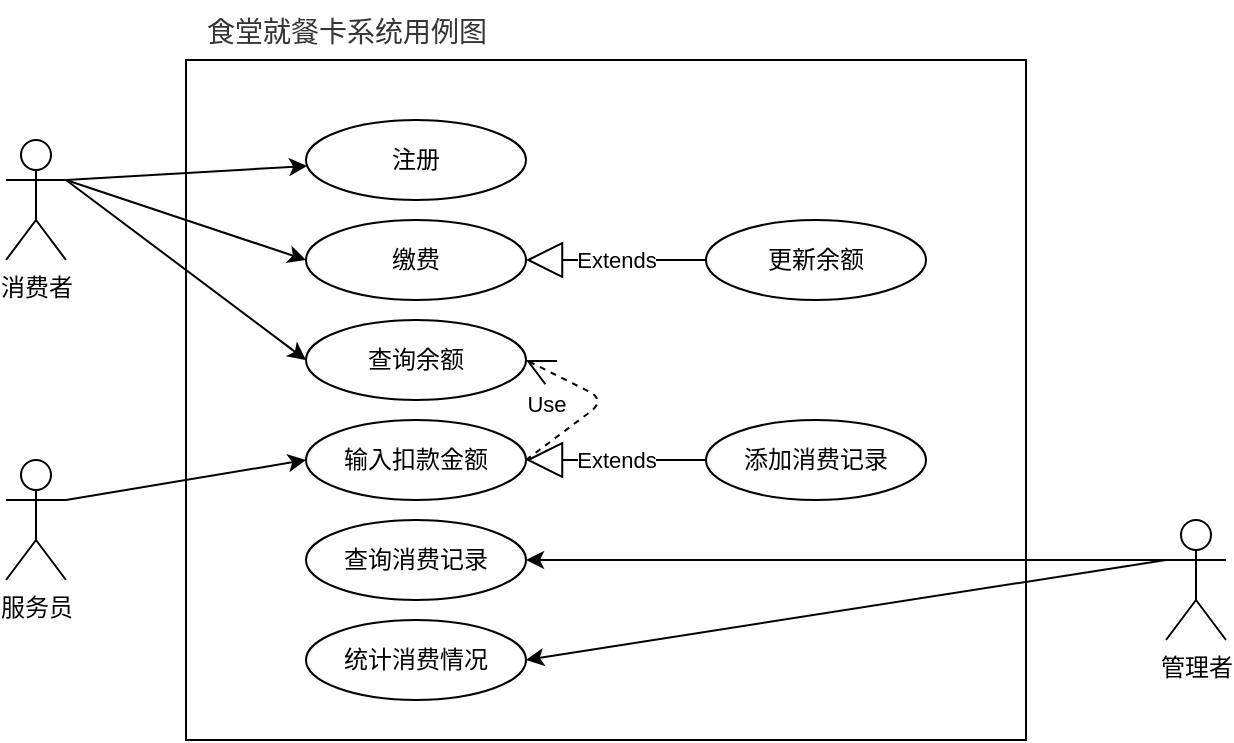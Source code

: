 <mxfile version="13.8.2" type="github"><diagram id="fiDO058iASQXuRO4hoKJ" name="Page-1"><mxGraphModel dx="1186" dy="741" grid="1" gridSize="10" guides="1" tooltips="1" connect="1" arrows="1" fold="1" page="1" pageScale="1" pageWidth="827" pageHeight="1169" math="0" shadow="0"><root><mxCell id="0"/><mxCell id="1" parent="0"/><mxCell id="eLhJdfMh378CkfqSWvQ3-16" style="edgeStyle=none;rounded=0;orthogonalLoop=1;jettySize=auto;html=1;exitX=1;exitY=0.333;exitDx=0;exitDy=0;exitPerimeter=0;" edge="1" parent="1" source="eLhJdfMh378CkfqSWvQ3-1" target="eLhJdfMh378CkfqSWvQ3-2"><mxGeometry relative="1" as="geometry"/></mxCell><mxCell id="eLhJdfMh378CkfqSWvQ3-17" style="rounded=0;orthogonalLoop=1;jettySize=auto;html=1;exitX=1;exitY=0.333;exitDx=0;exitDy=0;exitPerimeter=0;entryX=0;entryY=0.5;entryDx=0;entryDy=0;" edge="1" parent="1" source="eLhJdfMh378CkfqSWvQ3-1" target="eLhJdfMh378CkfqSWvQ3-3"><mxGeometry relative="1" as="geometry"/></mxCell><mxCell id="eLhJdfMh378CkfqSWvQ3-19" style="edgeStyle=none;rounded=0;orthogonalLoop=1;jettySize=auto;html=1;exitX=1;exitY=0.333;exitDx=0;exitDy=0;exitPerimeter=0;entryX=0;entryY=0.5;entryDx=0;entryDy=0;" edge="1" parent="1" source="eLhJdfMh378CkfqSWvQ3-1" target="eLhJdfMh378CkfqSWvQ3-4"><mxGeometry relative="1" as="geometry"/></mxCell><mxCell id="eLhJdfMh378CkfqSWvQ3-1" value="消费者" style="shape=umlActor;verticalLabelPosition=bottom;verticalAlign=top;html=1;" vertex="1" parent="1"><mxGeometry x="130" y="180" width="30" height="60" as="geometry"/></mxCell><mxCell id="eLhJdfMh378CkfqSWvQ3-2" value="注册" style="ellipse;whiteSpace=wrap;html=1;" vertex="1" parent="1"><mxGeometry x="280" y="170" width="110" height="40" as="geometry"/></mxCell><mxCell id="eLhJdfMh378CkfqSWvQ3-3" value="缴费" style="ellipse;whiteSpace=wrap;html=1;" vertex="1" parent="1"><mxGeometry x="280" y="220" width="110" height="40" as="geometry"/></mxCell><mxCell id="eLhJdfMh378CkfqSWvQ3-4" value="查询余额" style="ellipse;whiteSpace=wrap;html=1;" vertex="1" parent="1"><mxGeometry x="280" y="270" width="110" height="40" as="geometry"/></mxCell><mxCell id="eLhJdfMh378CkfqSWvQ3-5" value="输入扣款金额" style="ellipse;whiteSpace=wrap;html=1;" vertex="1" parent="1"><mxGeometry x="280" y="320" width="110" height="40" as="geometry"/></mxCell><mxCell id="eLhJdfMh378CkfqSWvQ3-6" value="查询消费记录" style="ellipse;whiteSpace=wrap;html=1;" vertex="1" parent="1"><mxGeometry x="280" y="370" width="110" height="40" as="geometry"/></mxCell><mxCell id="eLhJdfMh378CkfqSWvQ3-7" value="统计消费情况" style="ellipse;whiteSpace=wrap;html=1;" vertex="1" parent="1"><mxGeometry x="280" y="420" width="110" height="40" as="geometry"/></mxCell><mxCell id="eLhJdfMh378CkfqSWvQ3-20" style="edgeStyle=none;rounded=0;orthogonalLoop=1;jettySize=auto;html=1;exitX=1;exitY=0.333;exitDx=0;exitDy=0;exitPerimeter=0;entryX=0;entryY=0.5;entryDx=0;entryDy=0;" edge="1" parent="1" source="eLhJdfMh378CkfqSWvQ3-8" target="eLhJdfMh378CkfqSWvQ3-5"><mxGeometry relative="1" as="geometry"/></mxCell><mxCell id="eLhJdfMh378CkfqSWvQ3-8" value="服务员" style="shape=umlActor;verticalLabelPosition=bottom;verticalAlign=top;html=1;" vertex="1" parent="1"><mxGeometry x="130" y="340" width="30" height="60" as="geometry"/></mxCell><mxCell id="eLhJdfMh378CkfqSWvQ3-21" style="edgeStyle=none;rounded=0;orthogonalLoop=1;jettySize=auto;html=1;exitX=0;exitY=0.333;exitDx=0;exitDy=0;exitPerimeter=0;entryX=1;entryY=0.5;entryDx=0;entryDy=0;" edge="1" parent="1" source="eLhJdfMh378CkfqSWvQ3-9" target="eLhJdfMh378CkfqSWvQ3-6"><mxGeometry relative="1" as="geometry"/></mxCell><mxCell id="eLhJdfMh378CkfqSWvQ3-22" style="edgeStyle=none;rounded=0;orthogonalLoop=1;jettySize=auto;html=1;exitX=0;exitY=0.333;exitDx=0;exitDy=0;exitPerimeter=0;entryX=1;entryY=0.5;entryDx=0;entryDy=0;" edge="1" parent="1" source="eLhJdfMh378CkfqSWvQ3-9" target="eLhJdfMh378CkfqSWvQ3-7"><mxGeometry relative="1" as="geometry"/></mxCell><mxCell id="eLhJdfMh378CkfqSWvQ3-9" value="管理者" style="shape=umlActor;verticalLabelPosition=bottom;verticalAlign=top;html=1;" vertex="1" parent="1"><mxGeometry x="710" y="370" width="30" height="60" as="geometry"/></mxCell><mxCell id="eLhJdfMh378CkfqSWvQ3-24" value="Use" style="endArrow=open;endSize=12;dashed=1;html=1;exitX=1;exitY=0.5;exitDx=0;exitDy=0;entryX=1;entryY=0.5;entryDx=0;entryDy=0;" edge="1" parent="1" source="eLhJdfMh378CkfqSWvQ3-5" target="eLhJdfMh378CkfqSWvQ3-4"><mxGeometry x="-0.471" y="16" width="160" relative="1" as="geometry"><mxPoint x="470" y="300" as="sourcePoint"/><mxPoint x="630" y="300" as="targetPoint"/><Array as="points"><mxPoint x="430" y="310"/></Array><mxPoint as="offset"/></mxGeometry></mxCell><mxCell id="eLhJdfMh378CkfqSWvQ3-25" value="添加消费记录" style="ellipse;whiteSpace=wrap;html=1;" vertex="1" parent="1"><mxGeometry x="480" y="320" width="110" height="40" as="geometry"/></mxCell><mxCell id="eLhJdfMh378CkfqSWvQ3-26" value="更新余额" style="ellipse;whiteSpace=wrap;html=1;" vertex="1" parent="1"><mxGeometry x="480" y="220" width="110" height="40" as="geometry"/></mxCell><mxCell id="eLhJdfMh378CkfqSWvQ3-27" value="Extends" style="endArrow=block;endSize=16;endFill=0;html=1;entryX=1;entryY=0.5;entryDx=0;entryDy=0;exitX=0;exitY=0.5;exitDx=0;exitDy=0;" edge="1" parent="1" source="eLhJdfMh378CkfqSWvQ3-26" target="eLhJdfMh378CkfqSWvQ3-3"><mxGeometry width="160" relative="1" as="geometry"><mxPoint x="330" y="380" as="sourcePoint"/><mxPoint x="490" y="380" as="targetPoint"/></mxGeometry></mxCell><mxCell id="eLhJdfMh378CkfqSWvQ3-28" value="Extends" style="endArrow=block;endSize=16;endFill=0;html=1;entryX=1;entryY=0.5;entryDx=0;entryDy=0;exitX=0;exitY=0.5;exitDx=0;exitDy=0;" edge="1" parent="1" source="eLhJdfMh378CkfqSWvQ3-25" target="eLhJdfMh378CkfqSWvQ3-5"><mxGeometry width="160" relative="1" as="geometry"><mxPoint x="490" y="250" as="sourcePoint"/><mxPoint x="400" y="250" as="targetPoint"/></mxGeometry></mxCell><mxCell id="eLhJdfMh378CkfqSWvQ3-29" value="" style="verticalLabelPosition=bottom;verticalAlign=top;html=1;shape=mxgraph.basic.rect;fillColor2=none;strokeWidth=1;size=20;indent=5;fillColor=none;" vertex="1" parent="1"><mxGeometry x="220" y="140" width="420" height="340" as="geometry"/></mxCell><mxCell id="eLhJdfMh378CkfqSWvQ3-32" value="&lt;h2 style=&quot;margin: 0px 0px 0.3em ; padding: 0px ; list-style: none ; font-weight: 500 ; line-height: 1.35 ; font-family: &amp;#34;pingfang sc&amp;#34; , &amp;#34;helvetica neue&amp;#34; , &amp;#34;verdana&amp;#34; , &amp;#34;microsoft yahei&amp;#34; , &amp;#34;hiragino sans gb&amp;#34; , &amp;#34;microsoft sans serif&amp;#34; , &amp;#34;wenquanyi micro hei&amp;#34; , sans-serif ; color: rgb(53 , 53 , 53) ; background-color: rgb(255 , 255 , 255)&quot;&gt;&lt;font style=&quot;font-size: 14px&quot;&gt;食堂就餐卡系统用例图&lt;/font&gt;&lt;/h2&gt;" style="text;html=1;resizable=0;autosize=1;align=center;verticalAlign=middle;points=[];fillColor=none;strokeColor=none;rounded=0;" vertex="1" parent="1"><mxGeometry x="220" y="110" width="160" height="30" as="geometry"/></mxCell></root></mxGraphModel></diagram></mxfile>